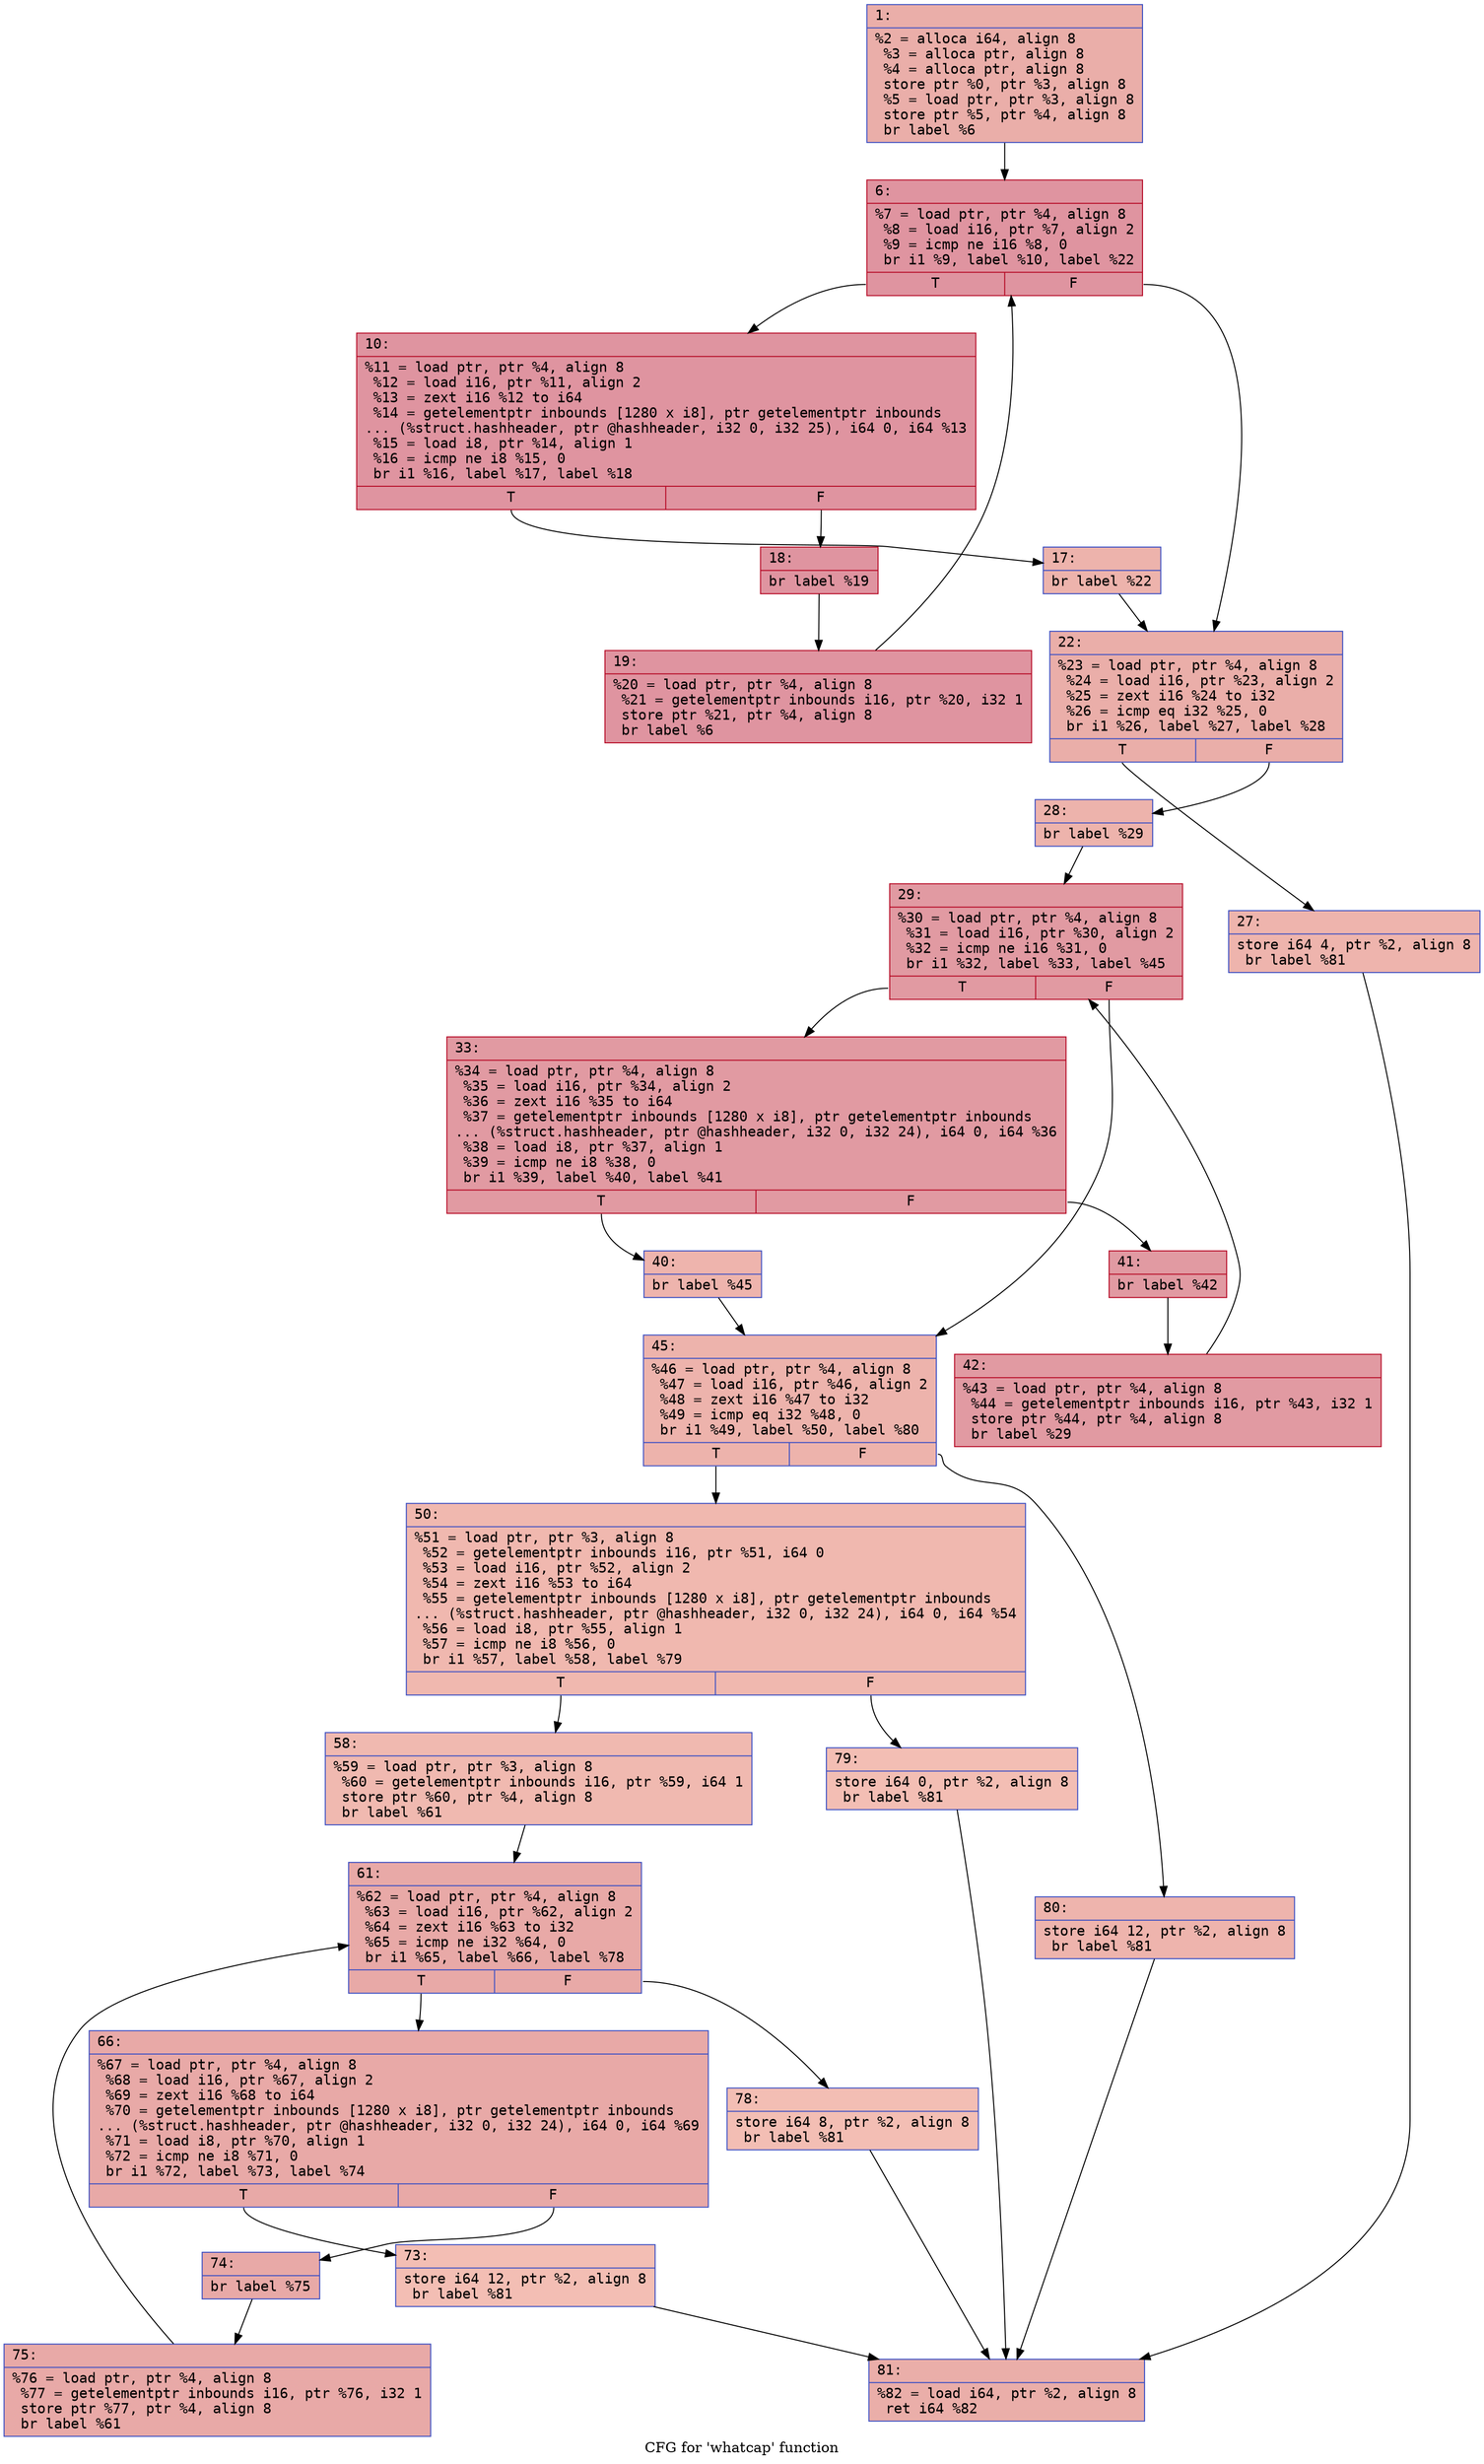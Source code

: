 digraph "CFG for 'whatcap' function" {
	label="CFG for 'whatcap' function";

	Node0x6000000d7c50 [shape=record,color="#3d50c3ff", style=filled, fillcolor="#d0473d70" fontname="Courier",label="{1:\l|  %2 = alloca i64, align 8\l  %3 = alloca ptr, align 8\l  %4 = alloca ptr, align 8\l  store ptr %0, ptr %3, align 8\l  %5 = load ptr, ptr %3, align 8\l  store ptr %5, ptr %4, align 8\l  br label %6\l}"];
	Node0x6000000d7c50 -> Node0x6000000d7ca0[tooltip="1 -> 6\nProbability 100.00%" ];
	Node0x6000000d7ca0 [shape=record,color="#b70d28ff", style=filled, fillcolor="#b70d2870" fontname="Courier",label="{6:\l|  %7 = load ptr, ptr %4, align 8\l  %8 = load i16, ptr %7, align 2\l  %9 = icmp ne i16 %8, 0\l  br i1 %9, label %10, label %22\l|{<s0>T|<s1>F}}"];
	Node0x6000000d7ca0:s0 -> Node0x6000000d7cf0[tooltip="6 -> 10\nProbability 96.88%" ];
	Node0x6000000d7ca0:s1 -> Node0x6000000d7e30[tooltip="6 -> 22\nProbability 3.12%" ];
	Node0x6000000d7cf0 [shape=record,color="#b70d28ff", style=filled, fillcolor="#b70d2870" fontname="Courier",label="{10:\l|  %11 = load ptr, ptr %4, align 8\l  %12 = load i16, ptr %11, align 2\l  %13 = zext i16 %12 to i64\l  %14 = getelementptr inbounds [1280 x i8], ptr getelementptr inbounds\l... (%struct.hashheader, ptr @hashheader, i32 0, i32 25), i64 0, i64 %13\l  %15 = load i8, ptr %14, align 1\l  %16 = icmp ne i8 %15, 0\l  br i1 %16, label %17, label %18\l|{<s0>T|<s1>F}}"];
	Node0x6000000d7cf0:s0 -> Node0x6000000d7d40[tooltip="10 -> 17\nProbability 3.12%" ];
	Node0x6000000d7cf0:s1 -> Node0x6000000d7d90[tooltip="10 -> 18\nProbability 96.88%" ];
	Node0x6000000d7d40 [shape=record,color="#3d50c3ff", style=filled, fillcolor="#d6524470" fontname="Courier",label="{17:\l|  br label %22\l}"];
	Node0x6000000d7d40 -> Node0x6000000d7e30[tooltip="17 -> 22\nProbability 100.00%" ];
	Node0x6000000d7d90 [shape=record,color="#b70d28ff", style=filled, fillcolor="#b70d2870" fontname="Courier",label="{18:\l|  br label %19\l}"];
	Node0x6000000d7d90 -> Node0x6000000d7de0[tooltip="18 -> 19\nProbability 100.00%" ];
	Node0x6000000d7de0 [shape=record,color="#b70d28ff", style=filled, fillcolor="#b70d2870" fontname="Courier",label="{19:\l|  %20 = load ptr, ptr %4, align 8\l  %21 = getelementptr inbounds i16, ptr %20, i32 1\l  store ptr %21, ptr %4, align 8\l  br label %6\l}"];
	Node0x6000000d7de0 -> Node0x6000000d7ca0[tooltip="19 -> 6\nProbability 100.00%" ];
	Node0x6000000d7e30 [shape=record,color="#3d50c3ff", style=filled, fillcolor="#d0473d70" fontname="Courier",label="{22:\l|  %23 = load ptr, ptr %4, align 8\l  %24 = load i16, ptr %23, align 2\l  %25 = zext i16 %24 to i32\l  %26 = icmp eq i32 %25, 0\l  br i1 %26, label %27, label %28\l|{<s0>T|<s1>F}}"];
	Node0x6000000d7e30:s0 -> Node0x6000000d7e80[tooltip="22 -> 27\nProbability 37.50%" ];
	Node0x6000000d7e30:s1 -> Node0x6000000d7ed0[tooltip="22 -> 28\nProbability 62.50%" ];
	Node0x6000000d7e80 [shape=record,color="#3d50c3ff", style=filled, fillcolor="#d8564670" fontname="Courier",label="{27:\l|  store i64 4, ptr %2, align 8\l  br label %81\l}"];
	Node0x6000000d7e80 -> Node0x6000000d0460[tooltip="27 -> 81\nProbability 100.00%" ];
	Node0x6000000d7ed0 [shape=record,color="#3d50c3ff", style=filled, fillcolor="#d6524470" fontname="Courier",label="{28:\l|  br label %29\l}"];
	Node0x6000000d7ed0 -> Node0x6000000d7f20[tooltip="28 -> 29\nProbability 100.00%" ];
	Node0x6000000d7f20 [shape=record,color="#b70d28ff", style=filled, fillcolor="#bb1b2c70" fontname="Courier",label="{29:\l|  %30 = load ptr, ptr %4, align 8\l  %31 = load i16, ptr %30, align 2\l  %32 = icmp ne i16 %31, 0\l  br i1 %32, label %33, label %45\l|{<s0>T|<s1>F}}"];
	Node0x6000000d7f20:s0 -> Node0x6000000d7f70[tooltip="29 -> 33\nProbability 96.88%" ];
	Node0x6000000d7f20:s1 -> Node0x6000000d00f0[tooltip="29 -> 45\nProbability 3.12%" ];
	Node0x6000000d7f70 [shape=record,color="#b70d28ff", style=filled, fillcolor="#bb1b2c70" fontname="Courier",label="{33:\l|  %34 = load ptr, ptr %4, align 8\l  %35 = load i16, ptr %34, align 2\l  %36 = zext i16 %35 to i64\l  %37 = getelementptr inbounds [1280 x i8], ptr getelementptr inbounds\l... (%struct.hashheader, ptr @hashheader, i32 0, i32 24), i64 0, i64 %36\l  %38 = load i8, ptr %37, align 1\l  %39 = icmp ne i8 %38, 0\l  br i1 %39, label %40, label %41\l|{<s0>T|<s1>F}}"];
	Node0x6000000d7f70:s0 -> Node0x6000000d0000[tooltip="33 -> 40\nProbability 3.12%" ];
	Node0x6000000d7f70:s1 -> Node0x6000000d0050[tooltip="33 -> 41\nProbability 96.88%" ];
	Node0x6000000d0000 [shape=record,color="#3d50c3ff", style=filled, fillcolor="#d8564670" fontname="Courier",label="{40:\l|  br label %45\l}"];
	Node0x6000000d0000 -> Node0x6000000d00f0[tooltip="40 -> 45\nProbability 100.00%" ];
	Node0x6000000d0050 [shape=record,color="#b70d28ff", style=filled, fillcolor="#bb1b2c70" fontname="Courier",label="{41:\l|  br label %42\l}"];
	Node0x6000000d0050 -> Node0x6000000d00a0[tooltip="41 -> 42\nProbability 100.00%" ];
	Node0x6000000d00a0 [shape=record,color="#b70d28ff", style=filled, fillcolor="#bb1b2c70" fontname="Courier",label="{42:\l|  %43 = load ptr, ptr %4, align 8\l  %44 = getelementptr inbounds i16, ptr %43, i32 1\l  store ptr %44, ptr %4, align 8\l  br label %29\l}"];
	Node0x6000000d00a0 -> Node0x6000000d7f20[tooltip="42 -> 29\nProbability 100.00%" ];
	Node0x6000000d00f0 [shape=record,color="#3d50c3ff", style=filled, fillcolor="#d6524470" fontname="Courier",label="{45:\l|  %46 = load ptr, ptr %4, align 8\l  %47 = load i16, ptr %46, align 2\l  %48 = zext i16 %47 to i32\l  %49 = icmp eq i32 %48, 0\l  br i1 %49, label %50, label %80\l|{<s0>T|<s1>F}}"];
	Node0x6000000d00f0:s0 -> Node0x6000000d0140[tooltip="45 -> 50\nProbability 37.50%" ];
	Node0x6000000d00f0:s1 -> Node0x6000000d0410[tooltip="45 -> 80\nProbability 62.50%" ];
	Node0x6000000d0140 [shape=record,color="#3d50c3ff", style=filled, fillcolor="#dc5d4a70" fontname="Courier",label="{50:\l|  %51 = load ptr, ptr %3, align 8\l  %52 = getelementptr inbounds i16, ptr %51, i64 0\l  %53 = load i16, ptr %52, align 2\l  %54 = zext i16 %53 to i64\l  %55 = getelementptr inbounds [1280 x i8], ptr getelementptr inbounds\l... (%struct.hashheader, ptr @hashheader, i32 0, i32 24), i64 0, i64 %54\l  %56 = load i8, ptr %55, align 1\l  %57 = icmp ne i8 %56, 0\l  br i1 %57, label %58, label %79\l|{<s0>T|<s1>F}}"];
	Node0x6000000d0140:s0 -> Node0x6000000d0190[tooltip="50 -> 58\nProbability 62.50%" ];
	Node0x6000000d0140:s1 -> Node0x6000000d03c0[tooltip="50 -> 79\nProbability 37.50%" ];
	Node0x6000000d0190 [shape=record,color="#3d50c3ff", style=filled, fillcolor="#de614d70" fontname="Courier",label="{58:\l|  %59 = load ptr, ptr %3, align 8\l  %60 = getelementptr inbounds i16, ptr %59, i64 1\l  store ptr %60, ptr %4, align 8\l  br label %61\l}"];
	Node0x6000000d0190 -> Node0x6000000d01e0[tooltip="58 -> 61\nProbability 100.00%" ];
	Node0x6000000d01e0 [shape=record,color="#3d50c3ff", style=filled, fillcolor="#ca3b3770" fontname="Courier",label="{61:\l|  %62 = load ptr, ptr %4, align 8\l  %63 = load i16, ptr %62, align 2\l  %64 = zext i16 %63 to i32\l  %65 = icmp ne i32 %64, 0\l  br i1 %65, label %66, label %78\l|{<s0>T|<s1>F}}"];
	Node0x6000000d01e0:s0 -> Node0x6000000d0230[tooltip="61 -> 66\nProbability 96.88%" ];
	Node0x6000000d01e0:s1 -> Node0x6000000d0370[tooltip="61 -> 78\nProbability 3.12%" ];
	Node0x6000000d0230 [shape=record,color="#3d50c3ff", style=filled, fillcolor="#ca3b3770" fontname="Courier",label="{66:\l|  %67 = load ptr, ptr %4, align 8\l  %68 = load i16, ptr %67, align 2\l  %69 = zext i16 %68 to i64\l  %70 = getelementptr inbounds [1280 x i8], ptr getelementptr inbounds\l... (%struct.hashheader, ptr @hashheader, i32 0, i32 24), i64 0, i64 %69\l  %71 = load i8, ptr %70, align 1\l  %72 = icmp ne i8 %71, 0\l  br i1 %72, label %73, label %74\l|{<s0>T|<s1>F}}"];
	Node0x6000000d0230:s0 -> Node0x6000000d0280[tooltip="66 -> 73\nProbability 3.12%" ];
	Node0x6000000d0230:s1 -> Node0x6000000d02d0[tooltip="66 -> 74\nProbability 96.88%" ];
	Node0x6000000d0280 [shape=record,color="#3d50c3ff", style=filled, fillcolor="#e36c5570" fontname="Courier",label="{73:\l|  store i64 12, ptr %2, align 8\l  br label %81\l}"];
	Node0x6000000d0280 -> Node0x6000000d0460[tooltip="73 -> 81\nProbability 100.00%" ];
	Node0x6000000d02d0 [shape=record,color="#3d50c3ff", style=filled, fillcolor="#ca3b3770" fontname="Courier",label="{74:\l|  br label %75\l}"];
	Node0x6000000d02d0 -> Node0x6000000d0320[tooltip="74 -> 75\nProbability 100.00%" ];
	Node0x6000000d0320 [shape=record,color="#3d50c3ff", style=filled, fillcolor="#ca3b3770" fontname="Courier",label="{75:\l|  %76 = load ptr, ptr %4, align 8\l  %77 = getelementptr inbounds i16, ptr %76, i32 1\l  store ptr %77, ptr %4, align 8\l  br label %61\l}"];
	Node0x6000000d0320 -> Node0x6000000d01e0[tooltip="75 -> 61\nProbability 100.00%" ];
	Node0x6000000d0370 [shape=record,color="#3d50c3ff", style=filled, fillcolor="#e36c5570" fontname="Courier",label="{78:\l|  store i64 8, ptr %2, align 8\l  br label %81\l}"];
	Node0x6000000d0370 -> Node0x6000000d0460[tooltip="78 -> 81\nProbability 100.00%" ];
	Node0x6000000d03c0 [shape=record,color="#3d50c3ff", style=filled, fillcolor="#e36c5570" fontname="Courier",label="{79:\l|  store i64 0, ptr %2, align 8\l  br label %81\l}"];
	Node0x6000000d03c0 -> Node0x6000000d0460[tooltip="79 -> 81\nProbability 100.00%" ];
	Node0x6000000d0410 [shape=record,color="#3d50c3ff", style=filled, fillcolor="#d8564670" fontname="Courier",label="{80:\l|  store i64 12, ptr %2, align 8\l  br label %81\l}"];
	Node0x6000000d0410 -> Node0x6000000d0460[tooltip="80 -> 81\nProbability 100.00%" ];
	Node0x6000000d0460 [shape=record,color="#3d50c3ff", style=filled, fillcolor="#d0473d70" fontname="Courier",label="{81:\l|  %82 = load i64, ptr %2, align 8\l  ret i64 %82\l}"];
}
